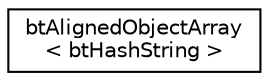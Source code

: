 digraph "Graphical Class Hierarchy"
{
  edge [fontname="Helvetica",fontsize="10",labelfontname="Helvetica",labelfontsize="10"];
  node [fontname="Helvetica",fontsize="10",shape=record];
  rankdir="LR";
  Node1 [label="btAlignedObjectArray\l\< btHashString \>",height=0.2,width=0.4,color="black", fillcolor="white", style="filled",URL="$classbt_aligned_object_array.html"];
}

